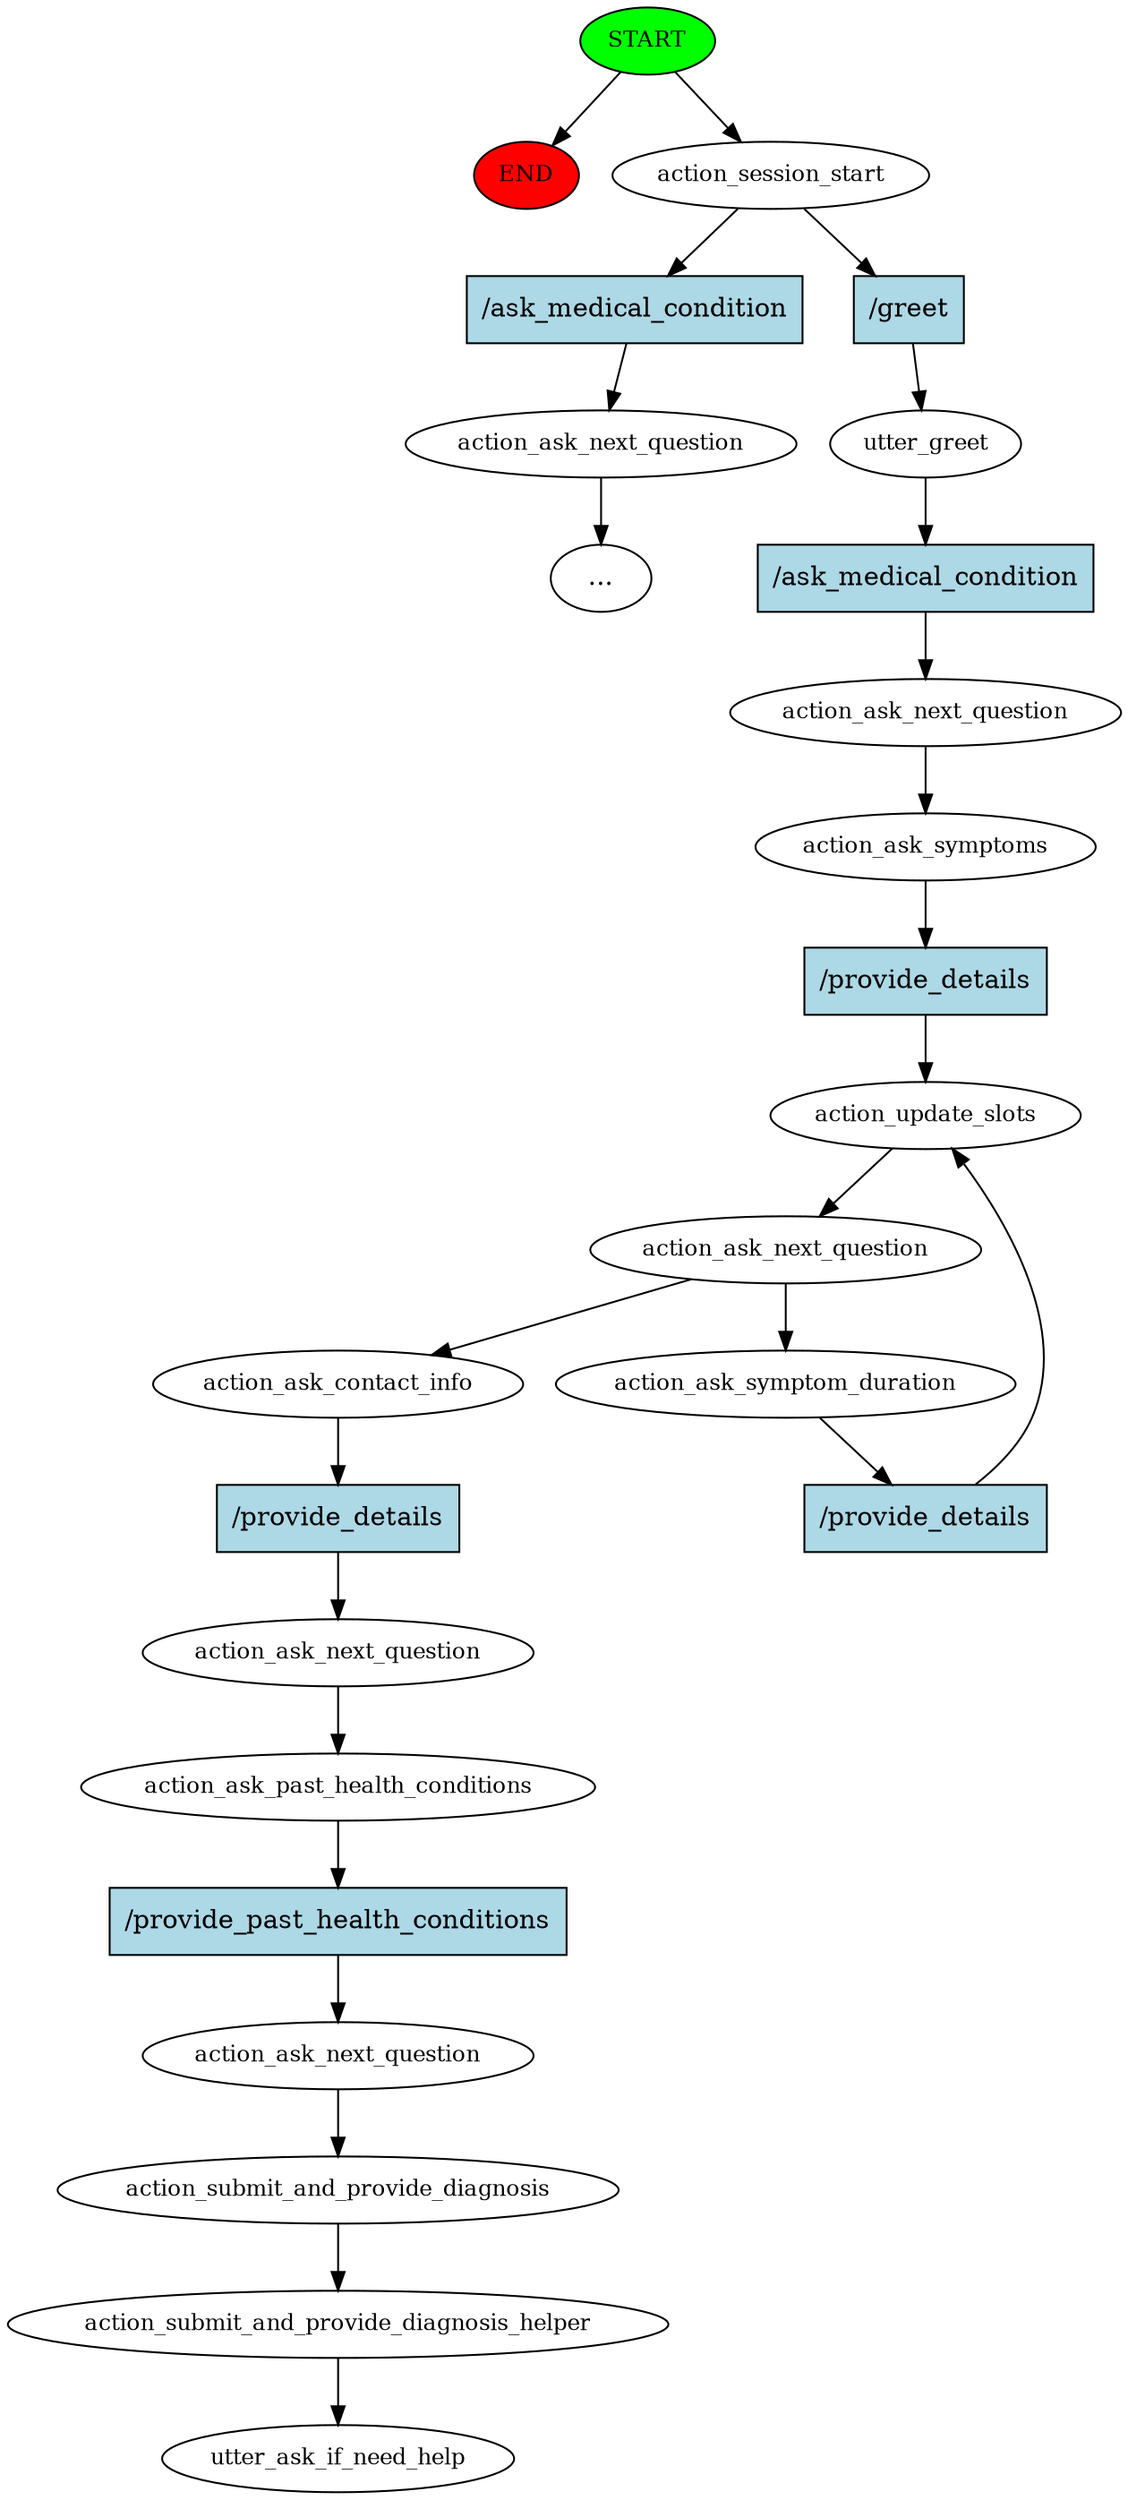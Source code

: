 digraph  {
0 [class="start active", fillcolor=green, fontsize=12, label=START, style=filled];
"-1" [class=end, fillcolor=red, fontsize=12, label=END, style=filled];
1 [class=active, fontsize=12, label=action_session_start];
2 [class="", fontsize=12, label=action_ask_next_question];
"-3" [class=ellipsis, label="..."];
4 [class=active, fontsize=12, label=utter_greet];
5 [class=active, fontsize=12, label=action_ask_next_question];
6 [class=active, fontsize=12, label=action_ask_symptoms];
7 [class=active, fontsize=12, label=action_update_slots];
8 [class=active, fontsize=12, label=action_ask_next_question];
9 [class=active, fontsize=12, label=action_ask_symptom_duration];
12 [class=active, fontsize=12, label=action_ask_contact_info];
13 [class=active, fontsize=12, label=action_ask_next_question];
14 [class=active, fontsize=12, label=action_ask_past_health_conditions];
15 [class=active, fontsize=12, label=action_ask_next_question];
16 [class=active, fontsize=12, label=action_submit_and_provide_diagnosis];
17 [class=active, fontsize=12, label=action_submit_and_provide_diagnosis_helper];
18 [class="dashed active", fontsize=12, label=utter_ask_if_need_help];
19 [class=intent, fillcolor=lightblue, label="/ask_medical_condition", shape=rect, style=filled];
20 [class="intent active", fillcolor=lightblue, label="/greet", shape=rect, style=filled];
21 [class="intent active", fillcolor=lightblue, label="/ask_medical_condition", shape=rect, style=filled];
22 [class="intent active", fillcolor=lightblue, label="/provide_details", shape=rect, style=filled];
23 [class="intent active", fillcolor=lightblue, label="/provide_details", shape=rect, style=filled];
24 [class="intent active", fillcolor=lightblue, label="/provide_details", shape=rect, style=filled];
25 [class="intent active", fillcolor=lightblue, label="/provide_past_health_conditions", shape=rect, style=filled];
0 -> "-1"  [class="", key=NONE, label=""];
0 -> 1  [class=active, key=NONE, label=""];
1 -> 19  [class="", key=0];
1 -> 20  [class=active, key=0];
2 -> "-3"  [class="", key=NONE, label=""];
4 -> 21  [class=active, key=0];
5 -> 6  [class=active, key=NONE, label=""];
6 -> 22  [class=active, key=0];
7 -> 8  [class=active, key=NONE, label=""];
8 -> 9  [class=active, key=NONE, label=""];
8 -> 12  [class=active, key=NONE, label=""];
9 -> 23  [class=active, key=0];
12 -> 24  [class=active, key=0];
13 -> 14  [class=active, key=NONE, label=""];
14 -> 25  [class=active, key=0];
15 -> 16  [class=active, key=NONE, label=""];
16 -> 17  [class=active, key=NONE, label=""];
17 -> 18  [class=active, key=NONE, label=""];
19 -> 2  [class="", key=0];
20 -> 4  [class=active, key=0];
21 -> 5  [class=active, key=0];
22 -> 7  [class=active, key=0];
23 -> 7  [class=active, key=0];
24 -> 13  [class=active, key=0];
25 -> 15  [class=active, key=0];
}

